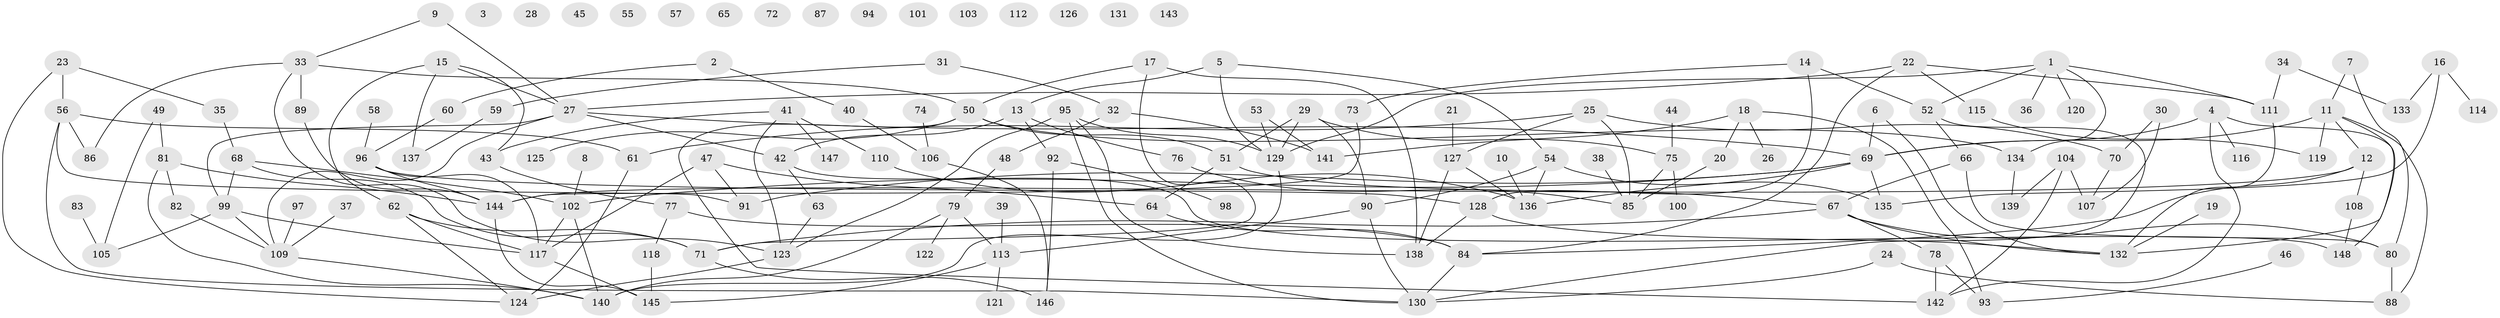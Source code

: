 // Generated by graph-tools (version 1.1) at 2025/25/03/09/25 03:25:16]
// undirected, 148 vertices, 206 edges
graph export_dot {
graph [start="1"]
  node [color=gray90,style=filled];
  1;
  2;
  3;
  4;
  5;
  6;
  7;
  8;
  9;
  10;
  11;
  12;
  13;
  14;
  15;
  16;
  17;
  18;
  19;
  20;
  21;
  22;
  23;
  24;
  25;
  26;
  27;
  28;
  29;
  30;
  31;
  32;
  33;
  34;
  35;
  36;
  37;
  38;
  39;
  40;
  41;
  42;
  43;
  44;
  45;
  46;
  47;
  48;
  49;
  50;
  51;
  52;
  53;
  54;
  55;
  56;
  57;
  58;
  59;
  60;
  61;
  62;
  63;
  64;
  65;
  66;
  67;
  68;
  69;
  70;
  71;
  72;
  73;
  74;
  75;
  76;
  77;
  78;
  79;
  80;
  81;
  82;
  83;
  84;
  85;
  86;
  87;
  88;
  89;
  90;
  91;
  92;
  93;
  94;
  95;
  96;
  97;
  98;
  99;
  100;
  101;
  102;
  103;
  104;
  105;
  106;
  107;
  108;
  109;
  110;
  111;
  112;
  113;
  114;
  115;
  116;
  117;
  118;
  119;
  120;
  121;
  122;
  123;
  124;
  125;
  126;
  127;
  128;
  129;
  130;
  131;
  132;
  133;
  134;
  135;
  136;
  137;
  138;
  139;
  140;
  141;
  142;
  143;
  144;
  145;
  146;
  147;
  148;
  1 -- 36;
  1 -- 52;
  1 -- 111;
  1 -- 120;
  1 -- 129;
  1 -- 134;
  2 -- 40;
  2 -- 60;
  4 -- 69;
  4 -- 116;
  4 -- 142;
  4 -- 148;
  5 -- 13;
  5 -- 54;
  5 -- 129;
  6 -- 69;
  6 -- 132;
  7 -- 11;
  7 -- 80;
  8 -- 102;
  9 -- 27;
  9 -- 33;
  10 -- 136;
  11 -- 12;
  11 -- 69;
  11 -- 88;
  11 -- 119;
  11 -- 132;
  12 -- 84;
  12 -- 108;
  12 -- 144;
  13 -- 42;
  13 -- 76;
  13 -- 92;
  14 -- 52;
  14 -- 73;
  14 -- 128;
  15 -- 27;
  15 -- 43;
  15 -- 62;
  15 -- 137;
  16 -- 114;
  16 -- 133;
  16 -- 135;
  17 -- 50;
  17 -- 71;
  17 -- 138;
  18 -- 20;
  18 -- 26;
  18 -- 93;
  18 -- 141;
  19 -- 132;
  20 -- 85;
  21 -- 127;
  22 -- 27;
  22 -- 84;
  22 -- 111;
  22 -- 115;
  23 -- 35;
  23 -- 56;
  23 -- 124;
  24 -- 88;
  24 -- 130;
  25 -- 61;
  25 -- 70;
  25 -- 85;
  25 -- 127;
  27 -- 42;
  27 -- 69;
  27 -- 99;
  27 -- 109;
  29 -- 51;
  29 -- 75;
  29 -- 90;
  29 -- 129;
  30 -- 70;
  30 -- 107;
  31 -- 32;
  31 -- 59;
  32 -- 48;
  32 -- 141;
  33 -- 50;
  33 -- 86;
  33 -- 89;
  33 -- 123;
  34 -- 111;
  34 -- 133;
  35 -- 68;
  37 -- 109;
  38 -- 85;
  39 -- 113;
  40 -- 106;
  41 -- 43;
  41 -- 110;
  41 -- 123;
  41 -- 147;
  42 -- 63;
  42 -- 148;
  43 -- 77;
  44 -- 75;
  46 -- 93;
  47 -- 64;
  47 -- 91;
  47 -- 117;
  48 -- 79;
  49 -- 81;
  49 -- 105;
  50 -- 51;
  50 -- 125;
  50 -- 134;
  50 -- 142;
  51 -- 64;
  51 -- 67;
  52 -- 66;
  52 -- 130;
  53 -- 129;
  53 -- 141;
  54 -- 90;
  54 -- 135;
  54 -- 136;
  56 -- 61;
  56 -- 86;
  56 -- 91;
  56 -- 130;
  58 -- 96;
  59 -- 137;
  60 -- 96;
  61 -- 124;
  62 -- 71;
  62 -- 117;
  62 -- 124;
  63 -- 123;
  64 -- 84;
  66 -- 67;
  66 -- 80;
  67 -- 71;
  67 -- 78;
  67 -- 80;
  67 -- 132;
  68 -- 71;
  68 -- 99;
  68 -- 102;
  69 -- 91;
  69 -- 102;
  69 -- 135;
  69 -- 136;
  70 -- 107;
  71 -- 146;
  73 -- 144;
  74 -- 106;
  75 -- 85;
  75 -- 100;
  76 -- 85;
  77 -- 84;
  77 -- 118;
  78 -- 93;
  78 -- 142;
  79 -- 113;
  79 -- 122;
  79 -- 140;
  80 -- 88;
  81 -- 82;
  81 -- 140;
  81 -- 144;
  82 -- 109;
  83 -- 105;
  84 -- 130;
  89 -- 144;
  90 -- 113;
  90 -- 130;
  92 -- 98;
  92 -- 146;
  95 -- 123;
  95 -- 129;
  95 -- 130;
  95 -- 138;
  96 -- 117;
  96 -- 128;
  96 -- 144;
  97 -- 109;
  99 -- 105;
  99 -- 109;
  99 -- 117;
  102 -- 117;
  102 -- 140;
  104 -- 107;
  104 -- 139;
  104 -- 142;
  106 -- 146;
  108 -- 148;
  109 -- 140;
  110 -- 136;
  111 -- 132;
  113 -- 121;
  113 -- 145;
  115 -- 119;
  117 -- 145;
  118 -- 145;
  123 -- 124;
  127 -- 136;
  127 -- 138;
  128 -- 132;
  128 -- 138;
  129 -- 140;
  134 -- 139;
  144 -- 145;
}

